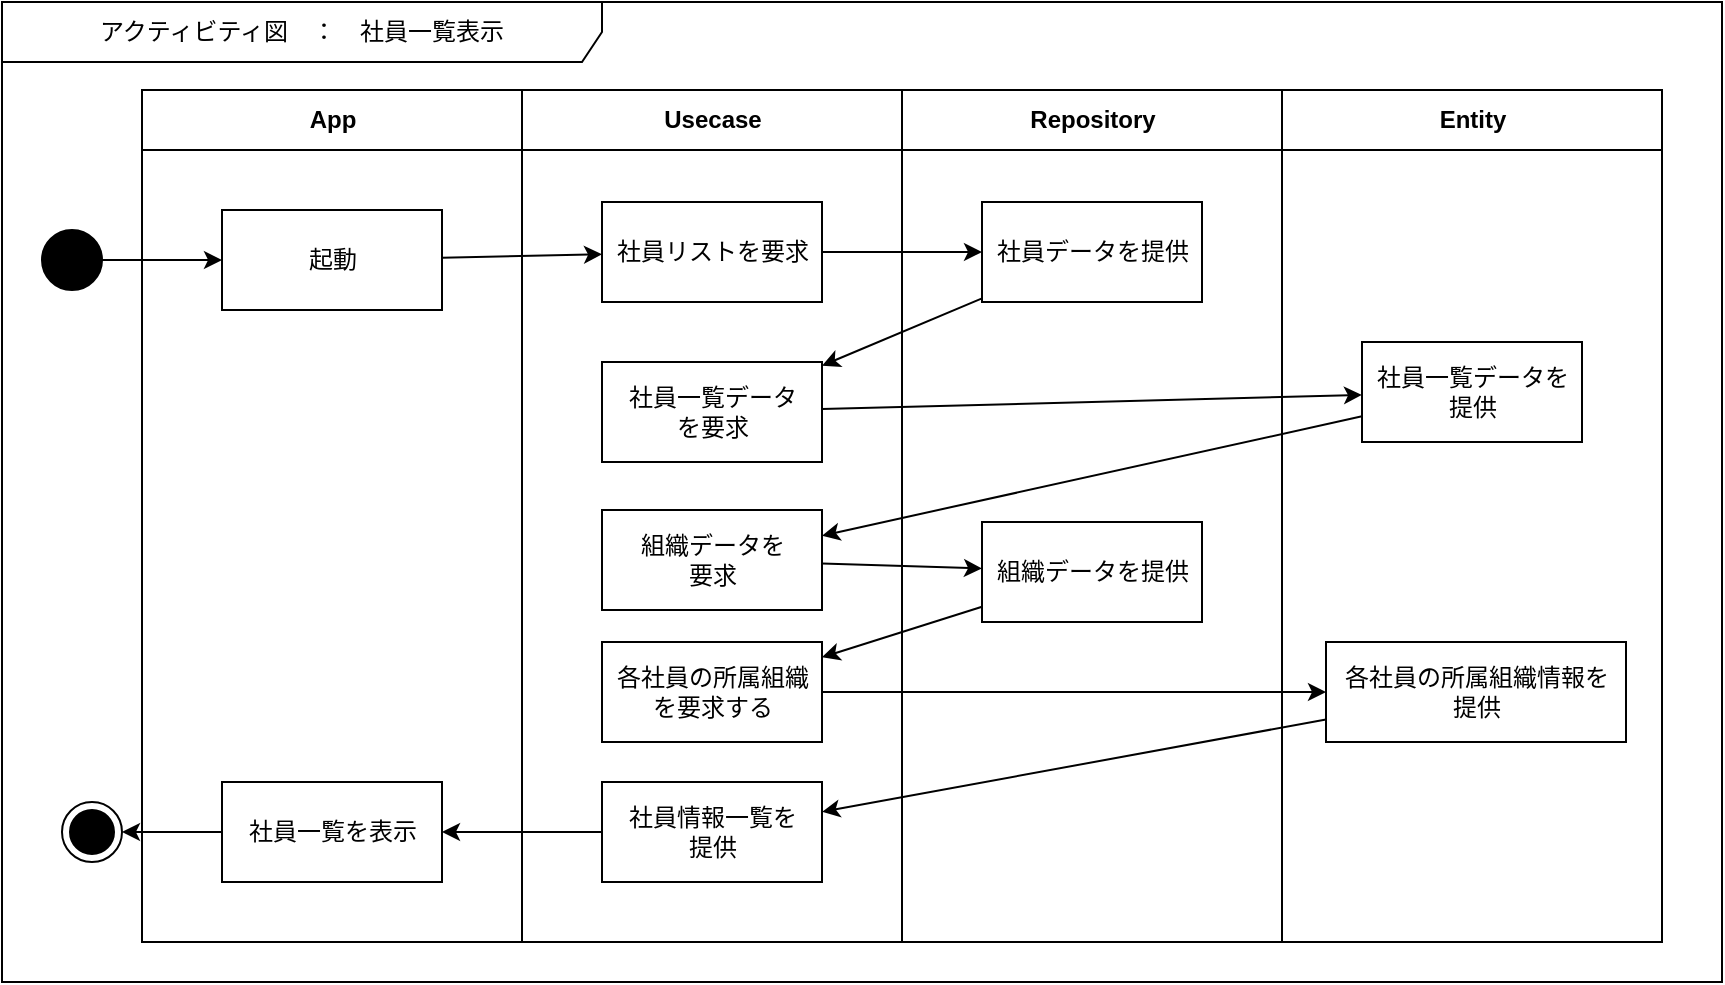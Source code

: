 <mxfile>
    <diagram id="8VlirKTc9OgfxuTjwosT" name="社員一覧表示">
        <mxGraphModel dx="1386" dy="825" grid="1" gridSize="10" guides="1" tooltips="1" connect="1" arrows="1" fold="1" page="1" pageScale="1" pageWidth="1169" pageHeight="827" math="0" shadow="0">
            <root>
                <mxCell id="0"/>
                <mxCell id="1" parent="0"/>
                <mxCell id="2" value="アクティビティ図　：　社員一覧表示" style="shape=umlFrame;whiteSpace=wrap;html=1;swimlaneFillColor=#FFFFFF;width=300;height=30;" parent="1" vertex="1">
                    <mxGeometry x="100" y="110" width="860" height="490" as="geometry"/>
                </mxCell>
                <mxCell id="3" value="App" style="swimlane;fontStyle=1;align=center;horizontal=1;startSize=30;collapsible=0;html=1;swimlaneFillColor=#FFFFFF;" parent="1" vertex="1">
                    <mxGeometry x="170" y="154" width="190" height="426" as="geometry"/>
                </mxCell>
                <mxCell id="10" value="起動" style="html=1;" parent="3" vertex="1">
                    <mxGeometry x="40" y="60" width="110" height="50" as="geometry"/>
                </mxCell>
                <mxCell id="42" value="社員一覧を表示" style="html=1;" parent="3" vertex="1">
                    <mxGeometry x="40" y="346" width="110" height="50" as="geometry"/>
                </mxCell>
                <mxCell id="6" value="Usecase" style="swimlane;fontStyle=1;align=center;horizontal=1;startSize=30;collapsible=0;html=1;swimlaneFillColor=#FFFFFF;" parent="1" vertex="1">
                    <mxGeometry x="360" y="154" width="190" height="426" as="geometry"/>
                </mxCell>
                <mxCell id="39" value="社員リストを要求" style="html=1;" parent="6" vertex="1">
                    <mxGeometry x="40" y="56" width="110" height="50" as="geometry"/>
                </mxCell>
                <mxCell id="41" value="組織データを&lt;br&gt;要求" style="html=1;" parent="6" vertex="1">
                    <mxGeometry x="40" y="210" width="110" height="50" as="geometry"/>
                </mxCell>
                <mxCell id="45" value="社員一覧データ&lt;br&gt;を要求" style="html=1;" parent="6" vertex="1">
                    <mxGeometry x="40" y="136" width="110" height="50" as="geometry"/>
                </mxCell>
                <mxCell id="52" value="各社員の所属組織&lt;br&gt;を要求する" style="html=1;" parent="6" vertex="1">
                    <mxGeometry x="40" y="276" width="110" height="50" as="geometry"/>
                </mxCell>
                <mxCell id="56" value="社員情報一覧を&lt;br&gt;提供" style="html=1;" parent="6" vertex="1">
                    <mxGeometry x="40" y="346" width="110" height="50" as="geometry"/>
                </mxCell>
                <mxCell id="7" value="Repository" style="swimlane;fontStyle=1;align=center;horizontal=1;startSize=30;collapsible=0;html=1;swimlaneFillColor=#FFFFFF;" parent="1" vertex="1">
                    <mxGeometry x="550" y="154" width="190" height="426" as="geometry"/>
                </mxCell>
                <mxCell id="40" value="社員データを提供" style="html=1;" parent="7" vertex="1">
                    <mxGeometry x="40" y="56" width="110" height="50" as="geometry"/>
                </mxCell>
                <mxCell id="50" value="組織データを提供" style="html=1;" parent="7" vertex="1">
                    <mxGeometry x="40" y="216" width="110" height="50" as="geometry"/>
                </mxCell>
                <mxCell id="8" value="Entity" style="swimlane;fontStyle=1;align=center;horizontal=1;startSize=30;collapsible=0;html=1;swimlaneFillColor=#FFFFFF;" parent="1" vertex="1">
                    <mxGeometry x="740" y="154" width="190" height="426" as="geometry"/>
                </mxCell>
                <mxCell id="46" value="社員一覧データを&lt;br&gt;提供" style="html=1;" parent="8" vertex="1">
                    <mxGeometry x="40" y="126" width="110" height="50" as="geometry"/>
                </mxCell>
                <mxCell id="54" value="各社員の所属組織情報を&lt;br&gt;提供" style="html=1;" parent="8" vertex="1">
                    <mxGeometry x="22" y="276" width="150" height="50" as="geometry"/>
                </mxCell>
                <mxCell id="38" style="edgeStyle=none;html=1;" parent="1" source="9" target="10" edge="1">
                    <mxGeometry relative="1" as="geometry"/>
                </mxCell>
                <mxCell id="9" value="" style="ellipse;fillColor=strokeColor;" parent="1" vertex="1">
                    <mxGeometry x="120" y="224" width="30" height="30" as="geometry"/>
                </mxCell>
                <mxCell id="35" value="" style="ellipse;html=1;shape=endState;fillColor=strokeColor;" parent="1" vertex="1">
                    <mxGeometry x="130" y="510" width="30" height="30" as="geometry"/>
                </mxCell>
                <mxCell id="43" style="edgeStyle=none;html=1;" parent="1" source="10" target="39" edge="1">
                    <mxGeometry relative="1" as="geometry"/>
                </mxCell>
                <mxCell id="44" style="edgeStyle=none;html=1;" parent="1" source="39" target="40" edge="1">
                    <mxGeometry relative="1" as="geometry"/>
                </mxCell>
                <mxCell id="47" style="edgeStyle=none;html=1;" parent="1" source="40" target="45" edge="1">
                    <mxGeometry relative="1" as="geometry"/>
                </mxCell>
                <mxCell id="48" style="edgeStyle=none;html=1;" parent="1" source="45" target="46" edge="1">
                    <mxGeometry relative="1" as="geometry"/>
                </mxCell>
                <mxCell id="49" style="edgeStyle=none;html=1;" parent="1" source="46" target="41" edge="1">
                    <mxGeometry relative="1" as="geometry"/>
                </mxCell>
                <mxCell id="51" style="edgeStyle=none;html=1;" parent="1" source="41" target="50" edge="1">
                    <mxGeometry relative="1" as="geometry"/>
                </mxCell>
                <mxCell id="53" style="edgeStyle=none;html=1;" parent="1" source="50" target="52" edge="1">
                    <mxGeometry relative="1" as="geometry"/>
                </mxCell>
                <mxCell id="55" style="edgeStyle=none;html=1;" parent="1" source="52" target="54" edge="1">
                    <mxGeometry relative="1" as="geometry"/>
                </mxCell>
                <mxCell id="57" style="edgeStyle=none;html=1;" parent="1" source="54" target="56" edge="1">
                    <mxGeometry relative="1" as="geometry"/>
                </mxCell>
                <mxCell id="58" style="edgeStyle=none;html=1;" parent="1" source="56" target="42" edge="1">
                    <mxGeometry relative="1" as="geometry"/>
                </mxCell>
                <mxCell id="61" style="edgeStyle=none;html=1;" parent="1" source="42" target="35" edge="1">
                    <mxGeometry relative="1" as="geometry"/>
                </mxCell>
            </root>
        </mxGraphModel>
    </diagram>
    <diagram id="Zsg1vvWIi0z5dyRZxX9F" name="社員追加　平社員">
        <mxGraphModel dx="1980" dy="1179" grid="1" gridSize="10" guides="1" tooltips="1" connect="1" arrows="1" fold="1" page="1" pageScale="1" pageWidth="1169" pageHeight="827" math="0" shadow="0">
            <root>
                <mxCell id="0"/>
                <mxCell id="1" parent="0"/>
                <mxCell id="uknC7FycH9fZV684suK4-1" value="アクティビティ図　：　社員追加" style="shape=umlFrame;whiteSpace=wrap;html=1;swimlaneFillColor=#FFFFFF;width=300;height=30;" parent="1" vertex="1">
                    <mxGeometry x="70" y="110" width="890" height="990" as="geometry"/>
                </mxCell>
                <mxCell id="uknC7FycH9fZV684suK4-2" value="App" style="swimlane;fontStyle=1;align=center;horizontal=1;startSize=30;collapsible=0;html=1;swimlaneFillColor=#FFFFFF;" parent="1" vertex="1">
                    <mxGeometry x="170" y="154" width="190" height="916" as="geometry"/>
                </mxCell>
                <mxCell id="uknC7FycH9fZV684suK4-3" value="追加ボタン押下" style="html=1;" parent="uknC7FycH9fZV684suK4-2" vertex="1">
                    <mxGeometry x="40" y="60" width="110" height="50" as="geometry"/>
                </mxCell>
                <mxCell id="uknC7FycH9fZV684suK4-4" style="edgeStyle=none;html=1;" parent="uknC7FycH9fZV684suK4-2" source="uknC7FycH9fZV684suK4-5" target="uknC7FycH9fZV684suK4-6" edge="1">
                    <mxGeometry relative="1" as="geometry"/>
                </mxCell>
                <mxCell id="uknC7FycH9fZV684suK4-5" value="初期社員データ表示" style="html=1;" parent="uknC7FycH9fZV684suK4-2" vertex="1">
                    <mxGeometry x="40" y="130" width="110" height="50" as="geometry"/>
                </mxCell>
                <mxCell id="uknC7FycH9fZV684suK4-6" value="社員データ入力" style="html=1;" parent="uknC7FycH9fZV684suK4-2" vertex="1">
                    <mxGeometry x="40" y="200" width="110" height="50" as="geometry"/>
                </mxCell>
                <mxCell id="KWjWR9HXY-TthJ4KS8No-13" value="社員リスト&lt;br&gt;表示更新" style="html=1;" vertex="1" parent="uknC7FycH9fZV684suK4-2">
                    <mxGeometry x="30" y="693" width="110" height="50" as="geometry"/>
                </mxCell>
                <mxCell id="uknC7FycH9fZV684suK4-8" value="Usecase" style="swimlane;fontStyle=1;align=center;horizontal=1;startSize=30;collapsible=0;html=1;swimlaneFillColor=#FFFFFF;" parent="1" vertex="1">
                    <mxGeometry x="360" y="154" width="190" height="916" as="geometry"/>
                </mxCell>
                <mxCell id="uknC7FycH9fZV684suK4-9" value="初期社員データ生成" style="html=1;" parent="uknC7FycH9fZV684suK4-8" vertex="1">
                    <mxGeometry x="40" y="80" width="110" height="50" as="geometry"/>
                </mxCell>
                <mxCell id="uknC7FycH9fZV684suK4-10" value="社員データ受付" style="html=1;" parent="uknC7FycH9fZV684suK4-8" vertex="1">
                    <mxGeometry x="40" y="230" width="110" height="50" as="geometry"/>
                </mxCell>
                <mxCell id="uknC7FycH9fZV684suK4-11" value="社員データ追加" style="html=1;" parent="uknC7FycH9fZV684suK4-8" vertex="1">
                    <mxGeometry x="40" y="300" width="110" height="50" as="geometry"/>
                </mxCell>
                <mxCell id="KWjWR9HXY-TthJ4KS8No-6" value="組織データ要求" style="html=1;" vertex="1" parent="uknC7FycH9fZV684suK4-8">
                    <mxGeometry x="40" y="366" width="110" height="50" as="geometry"/>
                </mxCell>
                <mxCell id="KWjWR9HXY-TthJ4KS8No-7" value="組織に社員を&lt;br&gt;追加" style="html=1;" vertex="1" parent="uknC7FycH9fZV684suK4-8">
                    <mxGeometry x="40" y="446" width="110" height="50" as="geometry"/>
                </mxCell>
                <mxCell id="KWjWR9HXY-TthJ4KS8No-8" value="社員リスト保存" style="html=1;" vertex="1" parent="uknC7FycH9fZV684suK4-8">
                    <mxGeometry x="40" y="596" width="110" height="50" as="geometry"/>
                </mxCell>
                <mxCell id="KWjWR9HXY-TthJ4KS8No-9" style="edgeStyle=none;html=1;" edge="1" parent="uknC7FycH9fZV684suK4-8" source="KWjWR9HXY-TthJ4KS8No-10" target="KWjWR9HXY-TthJ4KS8No-8">
                    <mxGeometry relative="1" as="geometry"/>
                </mxCell>
                <mxCell id="KWjWR9HXY-TthJ4KS8No-10" value="" style="html=1;points=[];perimeter=orthogonalPerimeter;fillColor=strokeColor;rotation=-90;" vertex="1" parent="uknC7FycH9fZV684suK4-8">
                    <mxGeometry x="92.5" y="516" width="5" height="80" as="geometry"/>
                </mxCell>
                <mxCell id="KWjWR9HXY-TthJ4KS8No-11" value="組織データ保存" style="html=1;" vertex="1" parent="uknC7FycH9fZV684suK4-8">
                    <mxGeometry x="40" y="759" width="110" height="50" as="geometry"/>
                </mxCell>
                <mxCell id="KWjWR9HXY-TthJ4KS8No-14" value="社員リスト変更通知" style="html=1;" vertex="1" parent="uknC7FycH9fZV684suK4-8">
                    <mxGeometry x="40" y="693" width="110" height="50" as="geometry"/>
                </mxCell>
                <mxCell id="KWjWR9HXY-TthJ4KS8No-34" style="edgeStyle=none;html=1;" edge="1" parent="uknC7FycH9fZV684suK4-8" source="KWjWR9HXY-TthJ4KS8No-10" target="KWjWR9HXY-TthJ4KS8No-11">
                    <mxGeometry relative="1" as="geometry">
                        <Array as="points">
                            <mxPoint x="180" y="606"/>
                            <mxPoint x="180" y="756"/>
                        </Array>
                    </mxGeometry>
                </mxCell>
                <mxCell id="uknC7FycH9fZV684suK4-14" value="Repository" style="swimlane;fontStyle=1;align=center;horizontal=1;startSize=30;collapsible=0;html=1;swimlaneFillColor=#FFFFFF;" parent="1" vertex="1">
                    <mxGeometry x="550" y="154" width="190" height="916" as="geometry"/>
                </mxCell>
                <mxCell id="uknC7FycH9fZV684suK4-15" value="社員リスト提供" style="html=1;" parent="uknC7FycH9fZV684suK4-14" vertex="1">
                    <mxGeometry x="40" y="260" width="110" height="50" as="geometry"/>
                </mxCell>
                <mxCell id="KWjWR9HXY-TthJ4KS8No-1" value="組織データ提供" style="html=1;" vertex="1" parent="uknC7FycH9fZV684suK4-14">
                    <mxGeometry x="40" y="416" width="110" height="50" as="geometry"/>
                </mxCell>
                <mxCell id="KWjWR9HXY-TthJ4KS8No-3" value="社員リスト保存" style="html=1;" vertex="1" parent="uknC7FycH9fZV684suK4-14">
                    <mxGeometry x="40" y="646" width="110" height="50" as="geometry"/>
                </mxCell>
                <mxCell id="KWjWR9HXY-TthJ4KS8No-31" value="組織データ保存" style="html=1;" vertex="1" parent="uknC7FycH9fZV684suK4-14">
                    <mxGeometry x="40" y="839" width="110" height="50" as="geometry"/>
                </mxCell>
                <mxCell id="uknC7FycH9fZV684suK4-17" value="Entity" style="swimlane;fontStyle=1;align=center;horizontal=1;startSize=30;collapsible=0;html=1;swimlaneFillColor=#FFFFFF;" parent="1" vertex="1">
                    <mxGeometry x="740" y="154" width="190" height="916" as="geometry"/>
                </mxCell>
                <mxCell id="uknC7FycH9fZV684suK4-18" value="社員データ追加" style="html=1;" parent="uknC7FycH9fZV684suK4-17" vertex="1">
                    <mxGeometry x="40" y="340" width="110" height="50" as="geometry"/>
                </mxCell>
                <mxCell id="KWjWR9HXY-TthJ4KS8No-4" value="社員データ追加" style="html=1;" vertex="1" parent="uknC7FycH9fZV684suK4-17">
                    <mxGeometry x="40" y="496" width="110" height="50" as="geometry"/>
                </mxCell>
                <mxCell id="uknC7FycH9fZV684suK4-19" style="edgeStyle=none;html=1;" parent="1" source="uknC7FycH9fZV684suK4-20" target="uknC7FycH9fZV684suK4-3" edge="1">
                    <mxGeometry relative="1" as="geometry"/>
                </mxCell>
                <mxCell id="uknC7FycH9fZV684suK4-20" value="" style="ellipse;fillColor=strokeColor;" parent="1" vertex="1">
                    <mxGeometry x="120" y="224" width="30" height="30" as="geometry"/>
                </mxCell>
                <mxCell id="uknC7FycH9fZV684suK4-21" style="edgeStyle=none;html=1;" parent="1" source="uknC7FycH9fZV684suK4-3" target="uknC7FycH9fZV684suK4-9" edge="1">
                    <mxGeometry relative="1" as="geometry"/>
                </mxCell>
                <mxCell id="uknC7FycH9fZV684suK4-22" style="edgeStyle=none;html=1;" parent="1" source="uknC7FycH9fZV684suK4-9" target="uknC7FycH9fZV684suK4-5" edge="1">
                    <mxGeometry relative="1" as="geometry"/>
                </mxCell>
                <mxCell id="uknC7FycH9fZV684suK4-23" style="edgeStyle=none;html=1;" parent="1" source="uknC7FycH9fZV684suK4-6" target="uknC7FycH9fZV684suK4-10" edge="1">
                    <mxGeometry relative="1" as="geometry"/>
                </mxCell>
                <mxCell id="uknC7FycH9fZV684suK4-24" style="edgeStyle=none;html=1;" parent="1" source="uknC7FycH9fZV684suK4-10" target="uknC7FycH9fZV684suK4-15" edge="1">
                    <mxGeometry relative="1" as="geometry"/>
                </mxCell>
                <mxCell id="uknC7FycH9fZV684suK4-25" style="edgeStyle=none;html=1;" parent="1" source="uknC7FycH9fZV684suK4-15" target="uknC7FycH9fZV684suK4-11" edge="1">
                    <mxGeometry relative="1" as="geometry"/>
                </mxCell>
                <mxCell id="uknC7FycH9fZV684suK4-26" style="edgeStyle=none;html=1;" parent="1" source="uknC7FycH9fZV684suK4-11" target="uknC7FycH9fZV684suK4-18" edge="1">
                    <mxGeometry relative="1" as="geometry"/>
                </mxCell>
                <mxCell id="KWjWR9HXY-TthJ4KS8No-5" value="" style="html=1;points=[];perimeter=orthogonalPerimeter;fillColor=strokeColor;rotation=0;" vertex="1" parent="1">
                    <mxGeometry x="145" y="915" width="5" height="80" as="geometry"/>
                </mxCell>
                <mxCell id="KWjWR9HXY-TthJ4KS8No-15" style="edgeStyle=none;html=1;" edge="1" parent="1" source="KWjWR9HXY-TthJ4KS8No-8" target="KWjWR9HXY-TthJ4KS8No-3">
                    <mxGeometry relative="1" as="geometry"/>
                </mxCell>
                <mxCell id="KWjWR9HXY-TthJ4KS8No-16" style="edgeStyle=none;html=1;" edge="1" parent="1" source="KWjWR9HXY-TthJ4KS8No-3" target="KWjWR9HXY-TthJ4KS8No-14">
                    <mxGeometry relative="1" as="geometry"/>
                </mxCell>
                <mxCell id="KWjWR9HXY-TthJ4KS8No-17" style="edgeStyle=none;html=1;" edge="1" parent="1" source="KWjWR9HXY-TthJ4KS8No-14" target="KWjWR9HXY-TthJ4KS8No-13">
                    <mxGeometry relative="1" as="geometry"/>
                </mxCell>
                <mxCell id="KWjWR9HXY-TthJ4KS8No-18" value="" style="ellipse;html=1;shape=endState;fillColor=strokeColor;" vertex="1" parent="1">
                    <mxGeometry x="85" y="929" width="30" height="30" as="geometry"/>
                </mxCell>
                <mxCell id="KWjWR9HXY-TthJ4KS8No-19" style="edgeStyle=none;html=1;entryX=0.153;entryY=0.481;entryDx=0;entryDy=0;entryPerimeter=0;" edge="1" parent="1" source="KWjWR9HXY-TthJ4KS8No-13" target="KWjWR9HXY-TthJ4KS8No-5">
                    <mxGeometry relative="1" as="geometry">
                        <mxPoint x="-40" y="872" as="targetPoint"/>
                    </mxGeometry>
                </mxCell>
                <mxCell id="KWjWR9HXY-TthJ4KS8No-20" style="edgeStyle=none;html=1;" edge="1" parent="1" target="KWjWR9HXY-TthJ4KS8No-6" source="uknC7FycH9fZV684suK4-18">
                    <mxGeometry relative="1" as="geometry">
                        <mxPoint x="600" y="770.001" as="sourcePoint"/>
                    </mxGeometry>
                </mxCell>
                <mxCell id="KWjWR9HXY-TthJ4KS8No-21" style="edgeStyle=none;html=1;" edge="1" parent="1" source="KWjWR9HXY-TthJ4KS8No-6" target="KWjWR9HXY-TthJ4KS8No-1">
                    <mxGeometry relative="1" as="geometry"/>
                </mxCell>
                <mxCell id="KWjWR9HXY-TthJ4KS8No-22" style="edgeStyle=none;html=1;" edge="1" parent="1" source="KWjWR9HXY-TthJ4KS8No-1" target="KWjWR9HXY-TthJ4KS8No-7">
                    <mxGeometry relative="1" as="geometry"/>
                </mxCell>
                <mxCell id="KWjWR9HXY-TthJ4KS8No-23" style="edgeStyle=none;html=1;" edge="1" parent="1" source="KWjWR9HXY-TthJ4KS8No-7" target="KWjWR9HXY-TthJ4KS8No-4">
                    <mxGeometry relative="1" as="geometry"/>
                </mxCell>
                <mxCell id="KWjWR9HXY-TthJ4KS8No-24" style="edgeStyle=none;html=1;" edge="1" parent="1" source="KWjWR9HXY-TthJ4KS8No-4" target="KWjWR9HXY-TthJ4KS8No-10">
                    <mxGeometry relative="1" as="geometry">
                        <mxPoint x="270" y="990" as="targetPoint"/>
                        <Array as="points">
                            <mxPoint x="455" y="675"/>
                        </Array>
                    </mxGeometry>
                </mxCell>
                <mxCell id="KWjWR9HXY-TthJ4KS8No-30" style="edgeStyle=none;html=1;entryX=0.8;entryY=0.555;entryDx=0;entryDy=0;entryPerimeter=0;" edge="1" parent="1" source="KWjWR9HXY-TthJ4KS8No-31" target="KWjWR9HXY-TthJ4KS8No-5">
                    <mxGeometry relative="1" as="geometry">
                        <Array as="points">
                            <mxPoint x="220" y="1040"/>
                        </Array>
                    </mxGeometry>
                </mxCell>
                <mxCell id="KWjWR9HXY-TthJ4KS8No-32" style="edgeStyle=none;html=1;" edge="1" parent="1" source="KWjWR9HXY-TthJ4KS8No-11" target="KWjWR9HXY-TthJ4KS8No-31">
                    <mxGeometry relative="1" as="geometry"/>
                </mxCell>
                <mxCell id="KWjWR9HXY-TthJ4KS8No-33" style="edgeStyle=none;html=1;" edge="1" parent="1" source="KWjWR9HXY-TthJ4KS8No-5" target="KWjWR9HXY-TthJ4KS8No-18">
                    <mxGeometry relative="1" as="geometry"/>
                </mxCell>
            </root>
        </mxGraphModel>
    </diagram>
    <diagram name="社員追加　組織長" id="ZezTb6tIs2g95xz3kLWa">
        <mxGraphModel dx="1386" dy="825" grid="1" gridSize="10" guides="1" tooltips="1" connect="1" arrows="1" fold="1" page="1" pageScale="1" pageWidth="1169" pageHeight="827" math="0" shadow="0">
            <root>
                <mxCell id="O6GPABXBT-3CAoM7LccD-0"/>
                <mxCell id="O6GPABXBT-3CAoM7LccD-1" parent="O6GPABXBT-3CAoM7LccD-0"/>
                <mxCell id="O6GPABXBT-3CAoM7LccD-2" value="アクティビティ図　：　社員追加" style="shape=umlFrame;whiteSpace=wrap;html=1;swimlaneFillColor=#FFFFFF;width=300;height=30;" parent="O6GPABXBT-3CAoM7LccD-1" vertex="1">
                    <mxGeometry x="80" y="30" width="1020" height="1020" as="geometry"/>
                </mxCell>
                <mxCell id="O6GPABXBT-3CAoM7LccD-15" value="Repository" style="swimlane;fontStyle=1;align=center;horizontal=1;startSize=30;collapsible=0;html=1;swimlaneFillColor=#FFFFFF;" parent="O6GPABXBT-3CAoM7LccD-1" vertex="1">
                    <mxGeometry x="530" y="74" width="190" height="956" as="geometry"/>
                </mxCell>
                <mxCell id="O6GPABXBT-3CAoM7LccD-16" value="社員データ提供" style="html=1;" parent="O6GPABXBT-3CAoM7LccD-15" vertex="1">
                    <mxGeometry x="40" y="260" width="110" height="50" as="geometry"/>
                </mxCell>
                <mxCell id="060vt0Wh4Cca71E6mcRc-3" value="組織データ提供" style="html=1;" parent="O6GPABXBT-3CAoM7LccD-15" vertex="1">
                    <mxGeometry x="40" y="406" width="110" height="50" as="geometry"/>
                </mxCell>
                <mxCell id="060vt0Wh4Cca71E6mcRc-0" value="追加組織に既に組織長が" style="rhombus;" parent="O6GPABXBT-3CAoM7LccD-15" vertex="1">
                    <mxGeometry x="80" y="526" width="30" height="30" as="geometry"/>
                </mxCell>
                <mxCell id="O6GPABXBT-3CAoM7LccD-17" value="社員リスト保存" style="html=1;" parent="O6GPABXBT-3CAoM7LccD-15" vertex="1">
                    <mxGeometry x="40" y="693" width="110" height="50" as="geometry"/>
                </mxCell>
                <mxCell id="O6GPABXBT-3CAoM7LccD-18" value="Entity" style="swimlane;fontStyle=1;align=center;horizontal=1;startSize=30;collapsible=0;html=1;swimlaneFillColor=#FFFFFF;" parent="O6GPABXBT-3CAoM7LccD-1" vertex="1">
                    <mxGeometry x="720" y="74" width="190" height="956" as="geometry"/>
                </mxCell>
                <mxCell id="O6GPABXBT-3CAoM7LccD-19" value="社員データ追加" style="html=1;" parent="O6GPABXBT-3CAoM7LccD-18" vertex="1">
                    <mxGeometry x="40" y="340" width="110" height="50" as="geometry"/>
                </mxCell>
                <mxCell id="060vt0Wh4Cca71E6mcRc-8" value="組織長データ追加" style="html=1;" parent="O6GPABXBT-3CAoM7LccD-18" vertex="1">
                    <mxGeometry x="40" y="476" width="110" height="50" as="geometry"/>
                </mxCell>
                <mxCell id="O6GPABXBT-3CAoM7LccD-3" value="App" style="swimlane;fontStyle=1;align=center;horizontal=1;startSize=30;collapsible=0;html=1;swimlaneFillColor=#FFFFFF;" parent="O6GPABXBT-3CAoM7LccD-1" vertex="1">
                    <mxGeometry x="150" y="74" width="190" height="956" as="geometry"/>
                </mxCell>
                <mxCell id="O6GPABXBT-3CAoM7LccD-4" value="追加ボタン押下" style="html=1;" parent="O6GPABXBT-3CAoM7LccD-3" vertex="1">
                    <mxGeometry x="40" y="60" width="110" height="50" as="geometry"/>
                </mxCell>
                <mxCell id="O6GPABXBT-3CAoM7LccD-5" style="edgeStyle=none;html=1;" parent="O6GPABXBT-3CAoM7LccD-3" source="O6GPABXBT-3CAoM7LccD-6" target="O6GPABXBT-3CAoM7LccD-7" edge="1">
                    <mxGeometry relative="1" as="geometry"/>
                </mxCell>
                <mxCell id="O6GPABXBT-3CAoM7LccD-6" value="初期社員データ表示" style="html=1;" parent="O6GPABXBT-3CAoM7LccD-3" vertex="1">
                    <mxGeometry x="40" y="130" width="110" height="50" as="geometry"/>
                </mxCell>
                <mxCell id="O6GPABXBT-3CAoM7LccD-7" value="社員データ入力" style="html=1;" parent="O6GPABXBT-3CAoM7LccD-3" vertex="1">
                    <mxGeometry x="40" y="200" width="110" height="50" as="geometry"/>
                </mxCell>
                <mxCell id="060vt0Wh4Cca71E6mcRc-18" value="" style="html=1;points=[];perimeter=orthogonalPerimeter;fillColor=strokeColor;rotation=0;" parent="O6GPABXBT-3CAoM7LccD-3" vertex="1">
                    <mxGeometry x="10" y="838" width="5" height="80" as="geometry"/>
                </mxCell>
                <mxCell id="O6GPABXBT-3CAoM7LccD-9" value="Usecase" style="swimlane;fontStyle=1;align=center;horizontal=1;startSize=30;collapsible=0;html=1;swimlaneFillColor=#FFFFFF;" parent="O6GPABXBT-3CAoM7LccD-1" vertex="1">
                    <mxGeometry x="340" y="74" width="190" height="956" as="geometry"/>
                </mxCell>
                <mxCell id="O6GPABXBT-3CAoM7LccD-10" value="初期社員データ生成" style="html=1;" parent="O6GPABXBT-3CAoM7LccD-9" vertex="1">
                    <mxGeometry x="40" y="80" width="110" height="50" as="geometry"/>
                </mxCell>
                <mxCell id="O6GPABXBT-3CAoM7LccD-11" value="社員データ要求" style="html=1;" parent="O6GPABXBT-3CAoM7LccD-9" vertex="1">
                    <mxGeometry x="40" y="230" width="110" height="50" as="geometry"/>
                </mxCell>
                <mxCell id="O6GPABXBT-3CAoM7LccD-12" value="組織長データ追加" style="html=1;" parent="O6GPABXBT-3CAoM7LccD-9" vertex="1">
                    <mxGeometry x="40" y="300" width="110" height="50" as="geometry"/>
                </mxCell>
                <mxCell id="060vt0Wh4Cca71E6mcRc-2" value="組織データ要求" style="html=1;" parent="O6GPABXBT-3CAoM7LccD-9" vertex="1">
                    <mxGeometry x="40" y="376" width="110" height="50" as="geometry"/>
                </mxCell>
                <mxCell id="060vt0Wh4Cca71E6mcRc-4" value="組織に組織長を&lt;br&gt;追加" style="html=1;" parent="O6GPABXBT-3CAoM7LccD-9" vertex="1">
                    <mxGeometry x="40" y="456" width="110" height="50" as="geometry"/>
                </mxCell>
                <mxCell id="O6GPABXBT-3CAoM7LccD-13" value="社員リスト保存" style="html=1;" parent="O6GPABXBT-3CAoM7LccD-9" vertex="1">
                    <mxGeometry x="40" y="673" width="110" height="50" as="geometry"/>
                </mxCell>
                <mxCell id="060vt0Wh4Cca71E6mcRc-24" style="edgeStyle=none;html=1;" parent="O6GPABXBT-3CAoM7LccD-9" source="060vt0Wh4Cca71E6mcRc-17" target="O6GPABXBT-3CAoM7LccD-13" edge="1">
                    <mxGeometry relative="1" as="geometry"/>
                </mxCell>
                <mxCell id="060vt0Wh4Cca71E6mcRc-17" value="" style="html=1;points=[];perimeter=orthogonalPerimeter;fillColor=strokeColor;rotation=-90;" parent="O6GPABXBT-3CAoM7LccD-9" vertex="1">
                    <mxGeometry x="92.5" y="576" width="5" height="80" as="geometry"/>
                </mxCell>
                <mxCell id="060vt0Wh4Cca71E6mcRc-19" value="組織データ保存" style="html=1;" parent="O6GPABXBT-3CAoM7LccD-9" vertex="1">
                    <mxGeometry x="40" y="836" width="110" height="50" as="geometry"/>
                </mxCell>
                <mxCell id="060vt0Wh4Cca71E6mcRc-25" style="edgeStyle=none;html=1;" parent="O6GPABXBT-3CAoM7LccD-9" source="060vt0Wh4Cca71E6mcRc-17" target="060vt0Wh4Cca71E6mcRc-19" edge="1">
                    <mxGeometry relative="1" as="geometry">
                        <Array as="points">
                            <mxPoint x="640" y="716"/>
                        </Array>
                    </mxGeometry>
                </mxCell>
                <mxCell id="O6GPABXBT-3CAoM7LccD-20" style="edgeStyle=none;html=1;" parent="O6GPABXBT-3CAoM7LccD-1" source="O6GPABXBT-3CAoM7LccD-21" target="O6GPABXBT-3CAoM7LccD-4" edge="1">
                    <mxGeometry relative="1" as="geometry"/>
                </mxCell>
                <mxCell id="O6GPABXBT-3CAoM7LccD-21" value="" style="ellipse;fillColor=strokeColor;" parent="O6GPABXBT-3CAoM7LccD-1" vertex="1">
                    <mxGeometry x="100" y="144" width="30" height="30" as="geometry"/>
                </mxCell>
                <mxCell id="O6GPABXBT-3CAoM7LccD-22" style="edgeStyle=none;html=1;" parent="O6GPABXBT-3CAoM7LccD-1" source="O6GPABXBT-3CAoM7LccD-4" target="O6GPABXBT-3CAoM7LccD-10" edge="1">
                    <mxGeometry relative="1" as="geometry"/>
                </mxCell>
                <mxCell id="O6GPABXBT-3CAoM7LccD-23" style="edgeStyle=none;html=1;" parent="O6GPABXBT-3CAoM7LccD-1" source="O6GPABXBT-3CAoM7LccD-10" target="O6GPABXBT-3CAoM7LccD-6" edge="1">
                    <mxGeometry relative="1" as="geometry"/>
                </mxCell>
                <mxCell id="O6GPABXBT-3CAoM7LccD-24" style="edgeStyle=none;html=1;" parent="O6GPABXBT-3CAoM7LccD-1" source="O6GPABXBT-3CAoM7LccD-7" target="O6GPABXBT-3CAoM7LccD-11" edge="1">
                    <mxGeometry relative="1" as="geometry"/>
                </mxCell>
                <mxCell id="O6GPABXBT-3CAoM7LccD-25" style="edgeStyle=none;html=1;" parent="O6GPABXBT-3CAoM7LccD-1" source="O6GPABXBT-3CAoM7LccD-11" target="O6GPABXBT-3CAoM7LccD-16" edge="1">
                    <mxGeometry relative="1" as="geometry"/>
                </mxCell>
                <mxCell id="O6GPABXBT-3CAoM7LccD-26" style="edgeStyle=none;html=1;" parent="O6GPABXBT-3CAoM7LccD-1" source="O6GPABXBT-3CAoM7LccD-16" target="O6GPABXBT-3CAoM7LccD-12" edge="1">
                    <mxGeometry relative="1" as="geometry"/>
                </mxCell>
                <mxCell id="O6GPABXBT-3CAoM7LccD-27" style="edgeStyle=none;html=1;" parent="O6GPABXBT-3CAoM7LccD-1" source="O6GPABXBT-3CAoM7LccD-12" target="O6GPABXBT-3CAoM7LccD-19" edge="1">
                    <mxGeometry relative="1" as="geometry"/>
                </mxCell>
                <mxCell id="O6GPABXBT-3CAoM7LccD-8" value="社員リスト&lt;br&gt;表示更新" style="html=1;" parent="O6GPABXBT-3CAoM7LccD-1" vertex="1">
                    <mxGeometry x="190" y="844" width="110" height="50" as="geometry"/>
                </mxCell>
                <mxCell id="O6GPABXBT-3CAoM7LccD-14" value="社員リスト変更通知" style="html=1;" parent="O6GPABXBT-3CAoM7LccD-1" vertex="1">
                    <mxGeometry x="380" y="844" width="110" height="50" as="geometry"/>
                </mxCell>
                <mxCell id="O6GPABXBT-3CAoM7LccD-29" style="edgeStyle=none;html=1;" parent="O6GPABXBT-3CAoM7LccD-1" source="O6GPABXBT-3CAoM7LccD-13" target="O6GPABXBT-3CAoM7LccD-17" edge="1">
                    <mxGeometry relative="1" as="geometry"/>
                </mxCell>
                <mxCell id="O6GPABXBT-3CAoM7LccD-30" style="edgeStyle=none;html=1;" parent="O6GPABXBT-3CAoM7LccD-1" source="O6GPABXBT-3CAoM7LccD-17" target="O6GPABXBT-3CAoM7LccD-14" edge="1">
                    <mxGeometry relative="1" as="geometry"/>
                </mxCell>
                <mxCell id="O6GPABXBT-3CAoM7LccD-31" style="edgeStyle=none;html=1;" parent="O6GPABXBT-3CAoM7LccD-1" source="O6GPABXBT-3CAoM7LccD-14" target="O6GPABXBT-3CAoM7LccD-8" edge="1">
                    <mxGeometry relative="1" as="geometry"/>
                </mxCell>
                <mxCell id="O6GPABXBT-3CAoM7LccD-32" value="" style="ellipse;html=1;shape=endState;fillColor=strokeColor;" parent="O6GPABXBT-3CAoM7LccD-1" vertex="1">
                    <mxGeometry x="100" y="926" width="30" height="30" as="geometry"/>
                </mxCell>
                <mxCell id="O6GPABXBT-3CAoM7LccD-33" style="edgeStyle=none;html=1;entryX=0.153;entryY=0.481;entryDx=0;entryDy=0;entryPerimeter=0;" parent="O6GPABXBT-3CAoM7LccD-1" source="O6GPABXBT-3CAoM7LccD-8" target="060vt0Wh4Cca71E6mcRc-18" edge="1">
                    <mxGeometry relative="1" as="geometry">
                        <mxPoint x="130" y="869" as="targetPoint"/>
                    </mxGeometry>
                </mxCell>
                <mxCell id="060vt0Wh4Cca71E6mcRc-5" style="edgeStyle=none;html=1;" parent="O6GPABXBT-3CAoM7LccD-1" source="O6GPABXBT-3CAoM7LccD-19" target="060vt0Wh4Cca71E6mcRc-2" edge="1">
                    <mxGeometry relative="1" as="geometry"/>
                </mxCell>
                <mxCell id="060vt0Wh4Cca71E6mcRc-6" style="edgeStyle=none;html=1;" parent="O6GPABXBT-3CAoM7LccD-1" source="060vt0Wh4Cca71E6mcRc-2" target="060vt0Wh4Cca71E6mcRc-3" edge="1">
                    <mxGeometry relative="1" as="geometry"/>
                </mxCell>
                <mxCell id="060vt0Wh4Cca71E6mcRc-7" style="edgeStyle=none;html=1;" parent="O6GPABXBT-3CAoM7LccD-1" source="060vt0Wh4Cca71E6mcRc-3" target="060vt0Wh4Cca71E6mcRc-4" edge="1">
                    <mxGeometry relative="1" as="geometry"/>
                </mxCell>
                <mxCell id="060vt0Wh4Cca71E6mcRc-9" style="edgeStyle=none;html=1;" parent="O6GPABXBT-3CAoM7LccD-1" source="060vt0Wh4Cca71E6mcRc-4" target="060vt0Wh4Cca71E6mcRc-8" edge="1">
                    <mxGeometry relative="1" as="geometry"/>
                </mxCell>
                <mxCell id="060vt0Wh4Cca71E6mcRc-11" style="edgeStyle=none;html=1;" parent="O6GPABXBT-3CAoM7LccD-1" source="060vt0Wh4Cca71E6mcRc-8" target="060vt0Wh4Cca71E6mcRc-0" edge="1">
                    <mxGeometry relative="1" as="geometry"/>
                </mxCell>
                <mxCell id="060vt0Wh4Cca71E6mcRc-12" value="宙ぶらりん社員&lt;br&gt;を組織に登録する&lt;br&gt;アクティビティ&lt;br&gt;へ" style="html=1;" parent="O6GPABXBT-3CAoM7LccD-1" vertex="1">
                    <mxGeometry x="950" y="590" width="110" height="90" as="geometry"/>
                </mxCell>
                <mxCell id="060vt0Wh4Cca71E6mcRc-13" style="edgeStyle=none;html=1;" parent="O6GPABXBT-3CAoM7LccD-1" source="060vt0Wh4Cca71E6mcRc-0" target="060vt0Wh4Cca71E6mcRc-12" edge="1">
                    <mxGeometry relative="1" as="geometry"/>
                </mxCell>
                <mxCell id="060vt0Wh4Cca71E6mcRc-14" value="[いる]" style="edgeLabel;html=1;align=center;verticalAlign=middle;resizable=0;points=[];" parent="060vt0Wh4Cca71E6mcRc-13" vertex="1" connectable="0">
                    <mxGeometry x="-0.308" relative="1" as="geometry">
                        <mxPoint y="1" as="offset"/>
                    </mxGeometry>
                </mxCell>
                <mxCell id="060vt0Wh4Cca71E6mcRc-15" style="edgeStyle=none;html=1;" parent="O6GPABXBT-3CAoM7LccD-1" source="060vt0Wh4Cca71E6mcRc-0" target="060vt0Wh4Cca71E6mcRc-17" edge="1">
                    <mxGeometry relative="1" as="geometry">
                        <mxPoint x="440" y="690" as="targetPoint"/>
                        <Array as="points">
                            <mxPoint x="450" y="650"/>
                        </Array>
                    </mxGeometry>
                </mxCell>
                <mxCell id="060vt0Wh4Cca71E6mcRc-16" value="[いない]" style="edgeLabel;html=1;align=center;verticalAlign=middle;resizable=0;points=[];" parent="060vt0Wh4Cca71E6mcRc-15" vertex="1" connectable="0">
                    <mxGeometry x="-0.374" relative="1" as="geometry">
                        <mxPoint as="offset"/>
                    </mxGeometry>
                </mxCell>
                <mxCell id="060vt0Wh4Cca71E6mcRc-26" style="edgeStyle=none;html=1;entryX=0.8;entryY=0.555;entryDx=0;entryDy=0;entryPerimeter=0;" parent="O6GPABXBT-3CAoM7LccD-1" source="060vt0Wh4Cca71E6mcRc-20" target="060vt0Wh4Cca71E6mcRc-18" edge="1">
                    <mxGeometry relative="1" as="geometry">
                        <Array as="points">
                            <mxPoint x="320" y="1020"/>
                        </Array>
                    </mxGeometry>
                </mxCell>
                <mxCell id="060vt0Wh4Cca71E6mcRc-20" value="組織データ保存" style="html=1;" parent="O6GPABXBT-3CAoM7LccD-1" vertex="1">
                    <mxGeometry x="570" y="960" width="110" height="50" as="geometry"/>
                </mxCell>
                <mxCell id="060vt0Wh4Cca71E6mcRc-22" style="edgeStyle=none;html=1;" parent="O6GPABXBT-3CAoM7LccD-1" source="060vt0Wh4Cca71E6mcRc-19" target="060vt0Wh4Cca71E6mcRc-20" edge="1">
                    <mxGeometry relative="1" as="geometry"/>
                </mxCell>
                <mxCell id="060vt0Wh4Cca71E6mcRc-28" style="edgeStyle=none;html=1;" parent="O6GPABXBT-3CAoM7LccD-1" source="060vt0Wh4Cca71E6mcRc-18" target="O6GPABXBT-3CAoM7LccD-32" edge="1">
                    <mxGeometry relative="1" as="geometry"/>
                </mxCell>
            </root>
        </mxGraphModel>
    </diagram>
    <diagram id="COMsJ_IiXkWgfwDp7nn2" name="社員異動">
        <mxGraphModel dx="1386" dy="825" grid="1" gridSize="10" guides="1" tooltips="1" connect="1" arrows="1" fold="1" page="1" pageScale="1" pageWidth="1169" pageHeight="827" math="0" shadow="0">
            <root>
                <mxCell id="0"/>
                <mxCell id="1" parent="0"/>
            </root>
        </mxGraphModel>
    </diagram>
</mxfile>